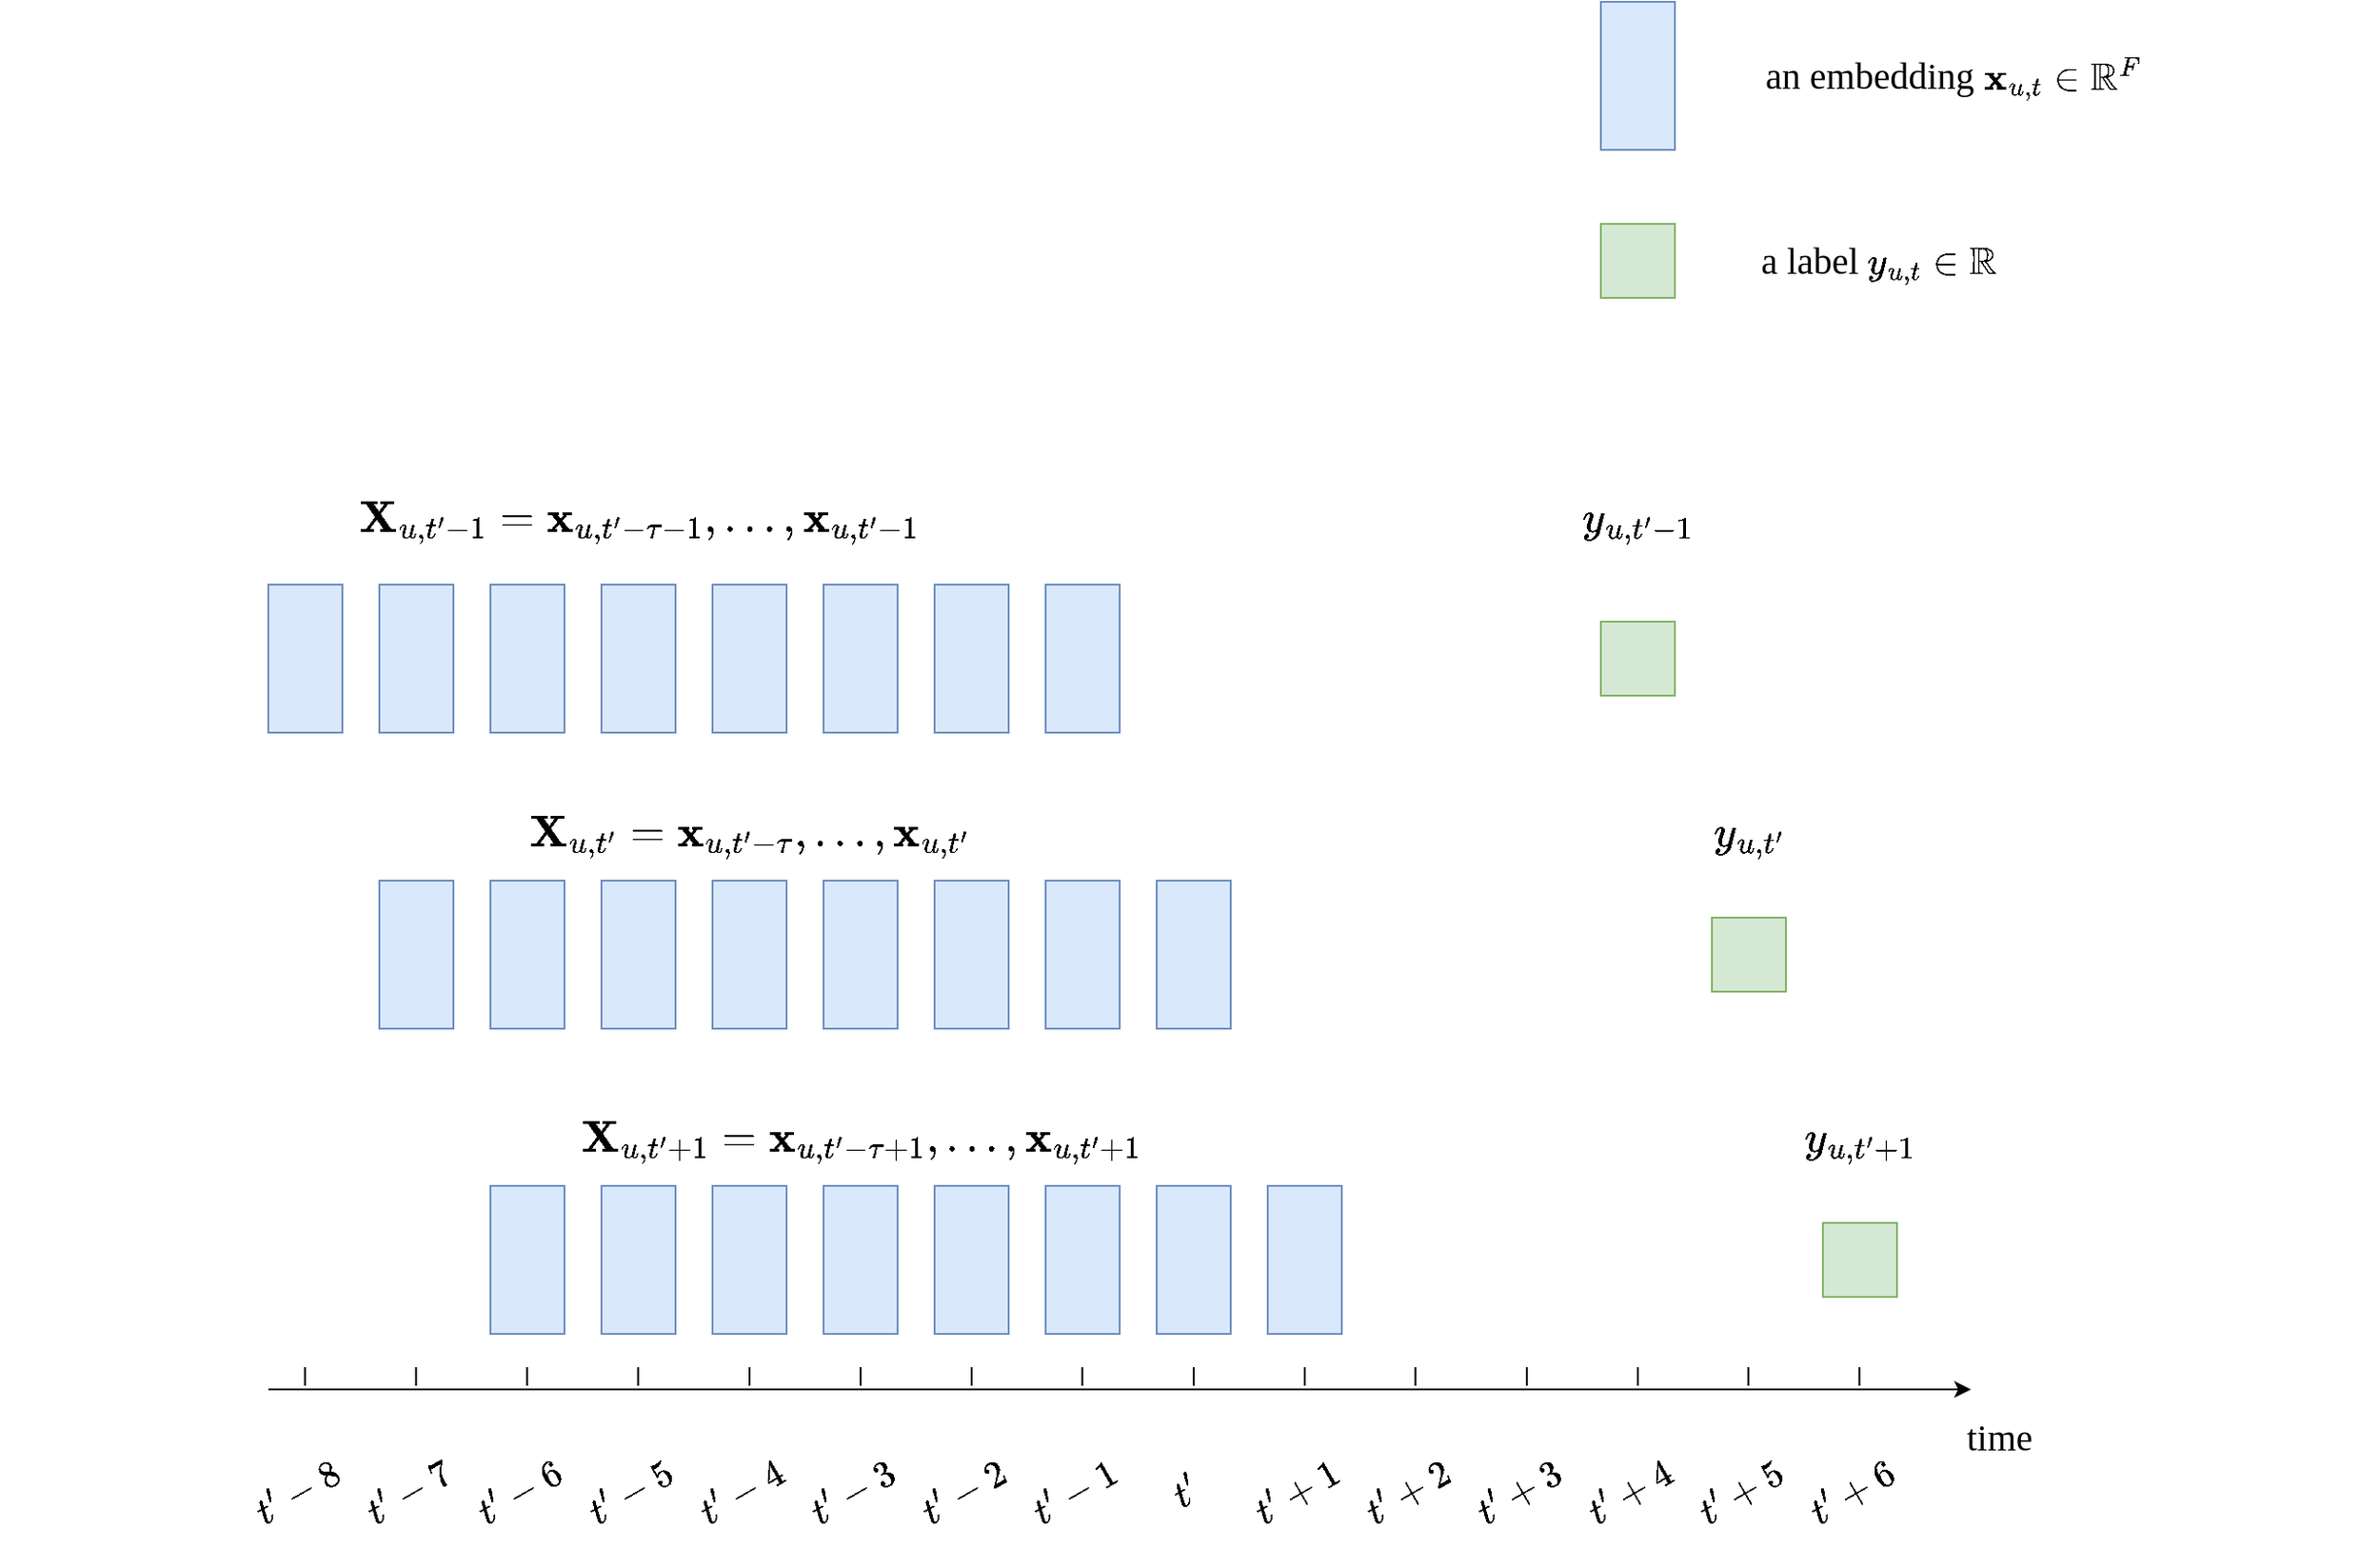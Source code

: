 <mxfile version="24.2.5" type="github">
  <diagram name="第 1 页" id="iBYXEOpFaW9ppv63QH4R">
    <mxGraphModel dx="4276" dy="2672" grid="1" gridSize="10" guides="1" tooltips="1" connect="1" arrows="1" fold="1" page="1" pageScale="1" pageWidth="980" pageHeight="1390" math="1" shadow="0">
      <root>
        <mxCell id="0" />
        <mxCell id="1" parent="0" />
        <mxCell id="Qjhme60CZn5szrycuIal-2" value="" style="rounded=0;whiteSpace=wrap;html=1;fillColor=#d5e8d4;strokeColor=#82b366;fontSize=20;" vertex="1" parent="1">
          <mxGeometry x="-40" y="-420" width="40" height="40" as="geometry" />
        </mxCell>
        <mxCell id="Qjhme60CZn5szrycuIal-3" value="" style="endArrow=classic;html=1;rounded=0;fontSize=20;" edge="1" parent="1">
          <mxGeometry width="50" height="50" relative="1" as="geometry">
            <mxPoint x="-880" y="-330" as="sourcePoint" />
            <mxPoint x="40" y="-330" as="targetPoint" />
          </mxGeometry>
        </mxCell>
        <mxCell id="Qjhme60CZn5szrycuIal-4" value="&lt;font style=&quot;font-size: 20px;&quot; face=&quot;Times New Roman&quot;&gt;time&lt;/font&gt;" style="text;html=1;align=center;verticalAlign=middle;resizable=0;points=[];autosize=1;strokeColor=none;fillColor=none;fontSize=20;" vertex="1" parent="1">
          <mxGeometry x="25" y="-325" width="60" height="40" as="geometry" />
        </mxCell>
        <mxCell id="Qjhme60CZn5szrycuIal-5" value="&lt;span style=&quot;font-family: &amp;quot;Times New Roman&amp;quot;; background-color: initial; font-size: 20px;&quot;&gt;$$t&#39;-8$$&lt;/span&gt;" style="text;html=1;align=center;verticalAlign=middle;resizable=0;points=[];autosize=1;strokeColor=none;fillColor=none;fontSize=20;rotation=330;" vertex="1" parent="1">
          <mxGeometry x="-910" y="-295" width="90" height="40" as="geometry" />
        </mxCell>
        <mxCell id="Qjhme60CZn5szrycuIal-7" value="" style="endArrow=none;html=1;rounded=0;exitX=0;exitY=0;exitDx=0;exitDy=0;fontSize=16;" edge="1" parent="1">
          <mxGeometry width="50" height="50" relative="1" as="geometry">
            <mxPoint x="-560" y="-332" as="sourcePoint" />
            <mxPoint x="-560" y="-342" as="targetPoint" />
          </mxGeometry>
        </mxCell>
        <mxCell id="Qjhme60CZn5szrycuIal-9" value="" style="rounded=0;whiteSpace=wrap;html=1;fillColor=#dae8fc;strokeColor=#6c8ebf;fontSize=20;" vertex="1" parent="1">
          <mxGeometry x="-460" y="-440" width="40" height="80" as="geometry" />
        </mxCell>
        <mxCell id="Qjhme60CZn5szrycuIal-11" value="" style="rounded=0;whiteSpace=wrap;html=1;fillColor=#dae8fc;strokeColor=#6c8ebf;fontSize=20;" vertex="1" parent="1">
          <mxGeometry x="-400" y="-440" width="40" height="80" as="geometry" />
        </mxCell>
        <mxCell id="Qjhme60CZn5szrycuIal-12" value="" style="endArrow=none;html=1;rounded=0;exitX=0;exitY=0;exitDx=0;exitDy=0;fontSize=16;" edge="1" parent="1">
          <mxGeometry width="50" height="50" relative="1" as="geometry">
            <mxPoint x="-500" y="-332" as="sourcePoint" />
            <mxPoint x="-500" y="-342" as="targetPoint" />
          </mxGeometry>
        </mxCell>
        <mxCell id="Qjhme60CZn5szrycuIal-13" value="" style="rounded=0;whiteSpace=wrap;html=1;fillColor=#dae8fc;strokeColor=#6c8ebf;fontSize=20;" vertex="1" parent="1">
          <mxGeometry x="-520" y="-440" width="40" height="80" as="geometry" />
        </mxCell>
        <mxCell id="Qjhme60CZn5szrycuIal-14" value="" style="rounded=0;whiteSpace=wrap;html=1;fillColor=#dae8fc;strokeColor=#6c8ebf;fontSize=20;" vertex="1" parent="1">
          <mxGeometry x="-580" y="-440" width="40" height="80" as="geometry" />
        </mxCell>
        <mxCell id="Qjhme60CZn5szrycuIal-15" value="" style="rounded=0;whiteSpace=wrap;html=1;fillColor=#dae8fc;strokeColor=#6c8ebf;fontSize=20;" vertex="1" parent="1">
          <mxGeometry x="-640" y="-440" width="40" height="80" as="geometry" />
        </mxCell>
        <mxCell id="Qjhme60CZn5szrycuIal-16" value="" style="rounded=0;whiteSpace=wrap;html=1;fillColor=#dae8fc;strokeColor=#6c8ebf;fontSize=20;" vertex="1" parent="1">
          <mxGeometry x="-700" y="-440" width="40" height="80" as="geometry" />
        </mxCell>
        <mxCell id="Qjhme60CZn5szrycuIal-17" value="" style="rounded=0;whiteSpace=wrap;html=1;fillColor=#dae8fc;strokeColor=#6c8ebf;fontSize=20;" vertex="1" parent="1">
          <mxGeometry x="-760" y="-440" width="40" height="80" as="geometry" />
        </mxCell>
        <mxCell id="Qjhme60CZn5szrycuIal-18" value="" style="rounded=0;whiteSpace=wrap;html=1;fillColor=#dae8fc;strokeColor=#6c8ebf;fontSize=20;" vertex="1" parent="1">
          <mxGeometry x="-340" y="-440" width="40" height="80" as="geometry" />
        </mxCell>
        <mxCell id="Qjhme60CZn5szrycuIal-19" value="" style="endArrow=none;html=1;rounded=0;exitX=0;exitY=0;exitDx=0;exitDy=0;fontSize=16;" edge="1" parent="1">
          <mxGeometry width="50" height="50" relative="1" as="geometry">
            <mxPoint x="-620" y="-332" as="sourcePoint" />
            <mxPoint x="-620" y="-342" as="targetPoint" />
          </mxGeometry>
        </mxCell>
        <mxCell id="Qjhme60CZn5szrycuIal-20" value="" style="endArrow=none;html=1;rounded=0;exitX=0;exitY=0;exitDx=0;exitDy=0;fontSize=16;" edge="1" parent="1">
          <mxGeometry width="50" height="50" relative="1" as="geometry">
            <mxPoint x="-680.2" y="-332" as="sourcePoint" />
            <mxPoint x="-680.2" y="-342" as="targetPoint" />
          </mxGeometry>
        </mxCell>
        <mxCell id="Qjhme60CZn5szrycuIal-21" value="" style="endArrow=none;html=1;rounded=0;exitX=0;exitY=0;exitDx=0;exitDy=0;fontSize=16;" edge="1" parent="1">
          <mxGeometry width="50" height="50" relative="1" as="geometry">
            <mxPoint x="-740.2" y="-332" as="sourcePoint" />
            <mxPoint x="-740.2" y="-342" as="targetPoint" />
          </mxGeometry>
        </mxCell>
        <mxCell id="Qjhme60CZn5szrycuIal-22" value="" style="endArrow=none;html=1;rounded=0;exitX=0;exitY=0;exitDx=0;exitDy=0;fontSize=16;" edge="1" parent="1">
          <mxGeometry width="50" height="50" relative="1" as="geometry">
            <mxPoint x="-800.2" y="-332" as="sourcePoint" />
            <mxPoint x="-800.2" y="-342" as="targetPoint" />
          </mxGeometry>
        </mxCell>
        <mxCell id="Qjhme60CZn5szrycuIal-23" value="" style="endArrow=none;html=1;rounded=0;exitX=0;exitY=0;exitDx=0;exitDy=0;fontSize=16;" edge="1" parent="1">
          <mxGeometry width="50" height="50" relative="1" as="geometry">
            <mxPoint x="-860.2" y="-332" as="sourcePoint" />
            <mxPoint x="-860.2" y="-342" as="targetPoint" />
          </mxGeometry>
        </mxCell>
        <mxCell id="Qjhme60CZn5szrycuIal-24" value="" style="endArrow=none;html=1;rounded=0;exitX=0;exitY=0;exitDx=0;exitDy=0;fontSize=16;" edge="1" parent="1">
          <mxGeometry width="50" height="50" relative="1" as="geometry">
            <mxPoint x="-440.2" y="-332" as="sourcePoint" />
            <mxPoint x="-440.2" y="-342" as="targetPoint" />
          </mxGeometry>
        </mxCell>
        <mxCell id="Qjhme60CZn5szrycuIal-25" value="" style="endArrow=none;html=1;rounded=0;exitX=0;exitY=0;exitDx=0;exitDy=0;fontSize=16;" edge="1" parent="1">
          <mxGeometry width="50" height="50" relative="1" as="geometry">
            <mxPoint x="-380" y="-332" as="sourcePoint" />
            <mxPoint x="-380" y="-342" as="targetPoint" />
          </mxGeometry>
        </mxCell>
        <mxCell id="Qjhme60CZn5szrycuIal-26" value="" style="endArrow=none;html=1;rounded=0;exitX=0;exitY=0;exitDx=0;exitDy=0;fontSize=16;" edge="1" parent="1">
          <mxGeometry width="50" height="50" relative="1" as="geometry">
            <mxPoint x="-320" y="-332" as="sourcePoint" />
            <mxPoint x="-320" y="-342" as="targetPoint" />
          </mxGeometry>
        </mxCell>
        <mxCell id="Qjhme60CZn5szrycuIal-27" value="" style="endArrow=none;html=1;rounded=0;exitX=0;exitY=0;exitDx=0;exitDy=0;fontSize=16;" edge="1" parent="1">
          <mxGeometry width="50" height="50" relative="1" as="geometry">
            <mxPoint x="-260.2" y="-332" as="sourcePoint" />
            <mxPoint x="-260.2" y="-342" as="targetPoint" />
          </mxGeometry>
        </mxCell>
        <mxCell id="Qjhme60CZn5szrycuIal-29" value="" style="endArrow=none;html=1;rounded=0;exitX=0;exitY=0;exitDx=0;exitDy=0;fontSize=16;" edge="1" parent="1">
          <mxGeometry width="50" height="50" relative="1" as="geometry">
            <mxPoint x="-200" y="-332" as="sourcePoint" />
            <mxPoint x="-200" y="-342" as="targetPoint" />
          </mxGeometry>
        </mxCell>
        <mxCell id="Qjhme60CZn5szrycuIal-30" value="" style="endArrow=none;html=1;rounded=0;exitX=0;exitY=0;exitDx=0;exitDy=0;fontSize=16;" edge="1" parent="1">
          <mxGeometry width="50" height="50" relative="1" as="geometry">
            <mxPoint x="-140" y="-332" as="sourcePoint" />
            <mxPoint x="-140" y="-342" as="targetPoint" />
          </mxGeometry>
        </mxCell>
        <mxCell id="Qjhme60CZn5szrycuIal-31" value="" style="rounded=0;whiteSpace=wrap;html=1;fillColor=#d5e8d4;strokeColor=#82b366;fontSize=20;" vertex="1" parent="1">
          <mxGeometry x="-160" y="-745" width="40" height="40" as="geometry" />
        </mxCell>
        <mxCell id="Qjhme60CZn5szrycuIal-32" value="" style="rounded=0;whiteSpace=wrap;html=1;fillColor=#dae8fc;strokeColor=#6c8ebf;fontSize=20;" vertex="1" parent="1">
          <mxGeometry x="-580" y="-765" width="40" height="80" as="geometry" />
        </mxCell>
        <mxCell id="Qjhme60CZn5szrycuIal-33" value="" style="rounded=0;whiteSpace=wrap;html=1;fillColor=#dae8fc;strokeColor=#6c8ebf;fontSize=20;" vertex="1" parent="1">
          <mxGeometry x="-520" y="-765" width="40" height="80" as="geometry" />
        </mxCell>
        <mxCell id="Qjhme60CZn5szrycuIal-34" value="" style="rounded=0;whiteSpace=wrap;html=1;fillColor=#dae8fc;strokeColor=#6c8ebf;fontSize=20;" vertex="1" parent="1">
          <mxGeometry x="-640" y="-765" width="40" height="80" as="geometry" />
        </mxCell>
        <mxCell id="Qjhme60CZn5szrycuIal-35" value="" style="rounded=0;whiteSpace=wrap;html=1;fillColor=#dae8fc;strokeColor=#6c8ebf;fontSize=20;" vertex="1" parent="1">
          <mxGeometry x="-700" y="-765" width="40" height="80" as="geometry" />
        </mxCell>
        <mxCell id="Qjhme60CZn5szrycuIal-36" value="" style="rounded=0;whiteSpace=wrap;html=1;fillColor=#dae8fc;strokeColor=#6c8ebf;fontSize=20;" vertex="1" parent="1">
          <mxGeometry x="-760" y="-765" width="40" height="80" as="geometry" />
        </mxCell>
        <mxCell id="Qjhme60CZn5szrycuIal-37" value="" style="rounded=0;whiteSpace=wrap;html=1;fillColor=#dae8fc;strokeColor=#6c8ebf;fontSize=20;" vertex="1" parent="1">
          <mxGeometry x="-820" y="-765" width="40" height="80" as="geometry" />
        </mxCell>
        <mxCell id="Qjhme60CZn5szrycuIal-38" value="" style="rounded=0;whiteSpace=wrap;html=1;fillColor=#dae8fc;strokeColor=#6c8ebf;fontSize=20;" vertex="1" parent="1">
          <mxGeometry x="-880" y="-765" width="40" height="80" as="geometry" />
        </mxCell>
        <mxCell id="Qjhme60CZn5szrycuIal-39" value="" style="rounded=0;whiteSpace=wrap;html=1;fillColor=#dae8fc;strokeColor=#6c8ebf;fontSize=20;" vertex="1" parent="1">
          <mxGeometry x="-460" y="-765" width="40" height="80" as="geometry" />
        </mxCell>
        <mxCell id="Qjhme60CZn5szrycuIal-40" value="" style="rounded=0;whiteSpace=wrap;html=1;fillColor=#d5e8d4;strokeColor=#82b366;fontSize=20;" vertex="1" parent="1">
          <mxGeometry x="-100" y="-585" width="40" height="40" as="geometry" />
        </mxCell>
        <mxCell id="Qjhme60CZn5szrycuIal-41" value="" style="rounded=0;whiteSpace=wrap;html=1;fillColor=#dae8fc;strokeColor=#6c8ebf;fontSize=20;" vertex="1" parent="1">
          <mxGeometry x="-520" y="-605" width="40" height="80" as="geometry" />
        </mxCell>
        <mxCell id="Qjhme60CZn5szrycuIal-42" value="" style="rounded=0;whiteSpace=wrap;html=1;fillColor=#dae8fc;strokeColor=#6c8ebf;fontSize=20;" vertex="1" parent="1">
          <mxGeometry x="-460" y="-605" width="40" height="80" as="geometry" />
        </mxCell>
        <mxCell id="Qjhme60CZn5szrycuIal-43" value="" style="rounded=0;whiteSpace=wrap;html=1;fillColor=#dae8fc;strokeColor=#6c8ebf;fontSize=20;" vertex="1" parent="1">
          <mxGeometry x="-580" y="-605" width="40" height="80" as="geometry" />
        </mxCell>
        <mxCell id="Qjhme60CZn5szrycuIal-44" value="" style="rounded=0;whiteSpace=wrap;html=1;fillColor=#dae8fc;strokeColor=#6c8ebf;fontSize=20;" vertex="1" parent="1">
          <mxGeometry x="-640" y="-605" width="40" height="80" as="geometry" />
        </mxCell>
        <mxCell id="Qjhme60CZn5szrycuIal-45" value="" style="rounded=0;whiteSpace=wrap;html=1;fillColor=#dae8fc;strokeColor=#6c8ebf;fontSize=20;" vertex="1" parent="1">
          <mxGeometry x="-700" y="-605" width="40" height="80" as="geometry" />
        </mxCell>
        <mxCell id="Qjhme60CZn5szrycuIal-46" value="" style="rounded=0;whiteSpace=wrap;html=1;fillColor=#dae8fc;strokeColor=#6c8ebf;fontSize=20;" vertex="1" parent="1">
          <mxGeometry x="-760" y="-605" width="40" height="80" as="geometry" />
        </mxCell>
        <mxCell id="Qjhme60CZn5szrycuIal-47" value="" style="rounded=0;whiteSpace=wrap;html=1;fillColor=#dae8fc;strokeColor=#6c8ebf;fontSize=20;" vertex="1" parent="1">
          <mxGeometry x="-820" y="-605" width="40" height="80" as="geometry" />
        </mxCell>
        <mxCell id="Qjhme60CZn5szrycuIal-48" value="" style="rounded=0;whiteSpace=wrap;html=1;fillColor=#dae8fc;strokeColor=#6c8ebf;fontSize=20;" vertex="1" parent="1">
          <mxGeometry x="-400" y="-605" width="40" height="80" as="geometry" />
        </mxCell>
        <mxCell id="Qjhme60CZn5szrycuIal-50" value="&lt;span style=&quot;font-family: &amp;quot;Times New Roman&amp;quot;; background-color: initial; font-size: 20px;&quot;&gt;$$t&#39;-7$$&lt;/span&gt;" style="text;html=1;align=center;verticalAlign=middle;resizable=0;points=[];autosize=1;strokeColor=none;fillColor=none;fontSize=20;rotation=330;" vertex="1" parent="1">
          <mxGeometry x="-850" y="-295" width="90" height="40" as="geometry" />
        </mxCell>
        <mxCell id="Qjhme60CZn5szrycuIal-51" value="&lt;span style=&quot;font-family: &amp;quot;Times New Roman&amp;quot;; background-color: initial; font-size: 20px;&quot;&gt;$$t&#39;-6$$&lt;/span&gt;" style="text;html=1;align=center;verticalAlign=middle;resizable=0;points=[];autosize=1;strokeColor=none;fillColor=none;fontSize=20;rotation=330;" vertex="1" parent="1">
          <mxGeometry x="-790" y="-295" width="90" height="40" as="geometry" />
        </mxCell>
        <mxCell id="Qjhme60CZn5szrycuIal-64" value="&lt;span style=&quot;font-family: &amp;quot;Times New Roman&amp;quot;; background-color: initial; font-size: 20px;&quot;&gt;$$t&#39;-5$$&lt;/span&gt;" style="text;html=1;align=center;verticalAlign=middle;resizable=0;points=[];autosize=1;strokeColor=none;fillColor=none;fontSize=20;rotation=330;" vertex="1" parent="1">
          <mxGeometry x="-730" y="-295" width="90" height="40" as="geometry" />
        </mxCell>
        <mxCell id="Qjhme60CZn5szrycuIal-65" value="&lt;span style=&quot;font-family: &amp;quot;Times New Roman&amp;quot;; background-color: initial; font-size: 20px;&quot;&gt;$$t&#39;-4$$&lt;/span&gt;" style="text;html=1;align=center;verticalAlign=middle;resizable=0;points=[];autosize=1;strokeColor=none;fillColor=none;fontSize=20;rotation=330;" vertex="1" parent="1">
          <mxGeometry x="-670" y="-295" width="90" height="40" as="geometry" />
        </mxCell>
        <mxCell id="Qjhme60CZn5szrycuIal-66" value="&lt;span style=&quot;font-family: &amp;quot;Times New Roman&amp;quot;; background-color: initial; font-size: 20px;&quot;&gt;$$t&#39;-3$$&lt;/span&gt;" style="text;html=1;align=center;verticalAlign=middle;resizable=0;points=[];autosize=1;strokeColor=none;fillColor=none;fontSize=20;rotation=330;" vertex="1" parent="1">
          <mxGeometry x="-610" y="-295" width="90" height="40" as="geometry" />
        </mxCell>
        <mxCell id="Qjhme60CZn5szrycuIal-67" value="&lt;span style=&quot;font-family: &amp;quot;Times New Roman&amp;quot;; background-color: initial; font-size: 20px;&quot;&gt;$$t&#39;-2$$&lt;/span&gt;" style="text;html=1;align=center;verticalAlign=middle;resizable=0;points=[];autosize=1;strokeColor=none;fillColor=none;fontSize=20;rotation=330;" vertex="1" parent="1">
          <mxGeometry x="-550" y="-295" width="90" height="40" as="geometry" />
        </mxCell>
        <mxCell id="Qjhme60CZn5szrycuIal-71" value="&lt;span style=&quot;font-family: &amp;quot;Times New Roman&amp;quot;; background-color: initial; font-size: 20px;&quot;&gt;$$t&#39;-1$$&lt;/span&gt;" style="text;html=1;align=center;verticalAlign=middle;resizable=0;points=[];autosize=1;strokeColor=none;fillColor=none;fontSize=20;rotation=330;" vertex="1" parent="1">
          <mxGeometry x="-490" y="-295" width="90" height="40" as="geometry" />
        </mxCell>
        <mxCell id="Qjhme60CZn5szrycuIal-81" value="&lt;font style=&quot;font-size: 20px;&quot; face=&quot;Times New Roman&quot;&gt;$$t&#39;$$&lt;/font&gt;" style="text;html=1;align=center;verticalAlign=middle;resizable=0;points=[];autosize=1;strokeColor=none;fillColor=none;fontSize=20;rotation=330;" vertex="1" parent="1">
          <mxGeometry x="-420" y="-295" width="70" height="40" as="geometry" />
        </mxCell>
        <mxCell id="Qjhme60CZn5szrycuIal-82" value="&lt;span style=&quot;font-family: &amp;quot;Times New Roman&amp;quot;; background-color: initial; font-size: 20px;&quot;&gt;$$t&#39;+1$$&lt;/span&gt;" style="text;html=1;align=center;verticalAlign=middle;resizable=0;points=[];autosize=1;strokeColor=none;fillColor=none;fontSize=20;rotation=330;" vertex="1" parent="1">
          <mxGeometry x="-370" y="-295" width="90" height="40" as="geometry" />
        </mxCell>
        <mxCell id="Qjhme60CZn5szrycuIal-83" value="&lt;span style=&quot;font-family: &amp;quot;Times New Roman&amp;quot;; background-color: initial; font-size: 20px;&quot;&gt;$$t&#39;+2$$&lt;/span&gt;" style="text;html=1;align=center;verticalAlign=middle;resizable=0;points=[];autosize=1;strokeColor=none;fillColor=none;fontSize=20;rotation=330;" vertex="1" parent="1">
          <mxGeometry x="-310" y="-295" width="90" height="40" as="geometry" />
        </mxCell>
        <mxCell id="Qjhme60CZn5szrycuIal-84" value="&lt;span style=&quot;font-family: &amp;quot;Times New Roman&amp;quot;; background-color: initial; font-size: 20px;&quot;&gt;$$t&#39;+3$$&lt;/span&gt;" style="text;html=1;align=center;verticalAlign=middle;resizable=0;points=[];autosize=1;strokeColor=none;fillColor=none;fontSize=20;rotation=330;" vertex="1" parent="1">
          <mxGeometry x="-250" y="-295" width="90" height="40" as="geometry" />
        </mxCell>
        <mxCell id="Qjhme60CZn5szrycuIal-85" value="&lt;span style=&quot;font-family: &amp;quot;Times New Roman&amp;quot;; background-color: initial; font-size: 20px;&quot;&gt;$$t&#39;+4$$&lt;/span&gt;" style="text;html=1;align=center;verticalAlign=middle;resizable=0;points=[];autosize=1;strokeColor=none;fillColor=none;fontSize=20;rotation=330;" vertex="1" parent="1">
          <mxGeometry x="-190" y="-295" width="90" height="40" as="geometry" />
        </mxCell>
        <mxCell id="Qjhme60CZn5szrycuIal-86" value="&lt;span style=&quot;font-family: &amp;quot;Times New Roman&amp;quot;; background-color: initial; font-size: 20px;&quot;&gt;$$t&#39;+5$$&lt;/span&gt;" style="text;html=1;align=center;verticalAlign=middle;resizable=0;points=[];autosize=1;strokeColor=none;fillColor=none;fontSize=20;rotation=330;" vertex="1" parent="1">
          <mxGeometry x="-130" y="-295" width="90" height="40" as="geometry" />
        </mxCell>
        <mxCell id="Qjhme60CZn5szrycuIal-87" value="&lt;span style=&quot;font-family: &amp;quot;Times New Roman&amp;quot;; background-color: initial; font-size: 20px;&quot;&gt;$$t&#39;+6$$&lt;/span&gt;" style="text;html=1;align=center;verticalAlign=middle;resizable=0;points=[];autosize=1;strokeColor=none;fillColor=none;fontSize=20;rotation=330;" vertex="1" parent="1">
          <mxGeometry x="-70" y="-295" width="90" height="40" as="geometry" />
        </mxCell>
        <mxCell id="Qjhme60CZn5szrycuIal-90" value="" style="endArrow=none;html=1;rounded=0;exitX=0;exitY=0;exitDx=0;exitDy=0;fontSize=16;" edge="1" parent="1">
          <mxGeometry width="50" height="50" relative="1" as="geometry">
            <mxPoint x="-80.29" y="-332" as="sourcePoint" />
            <mxPoint x="-80.29" y="-342" as="targetPoint" />
          </mxGeometry>
        </mxCell>
        <mxCell id="Qjhme60CZn5szrycuIal-91" value="" style="endArrow=none;html=1;rounded=0;exitX=0;exitY=0;exitDx=0;exitDy=0;fontSize=16;" edge="1" parent="1">
          <mxGeometry width="50" height="50" relative="1" as="geometry">
            <mxPoint x="-20.29" y="-332" as="sourcePoint" />
            <mxPoint x="-20.29" y="-342" as="targetPoint" />
          </mxGeometry>
        </mxCell>
        <mxCell id="Qjhme60CZn5szrycuIal-93" value="&lt;span style=&quot;font-size: 20px; text-wrap: wrap;&quot;&gt;$$\mathbf{X}_{u, t&#39;-1} = \mathbf{x}_{u, t&#39;-\tau-1}, \dots, \mathbf{x}_{u, t&#39;-1}$$&lt;/span&gt;" style="text;html=1;align=center;verticalAlign=middle;resizable=0;points=[];autosize=1;strokeColor=none;fillColor=none;fontSize=20;" vertex="1" parent="1">
          <mxGeometry x="-1025" y="-820" width="690" height="40" as="geometry" />
        </mxCell>
        <mxCell id="Qjhme60CZn5szrycuIal-94" value="&lt;span style=&quot;text-wrap: wrap; font-size: 20px;&quot;&gt;&lt;font style=&quot;font-size: 20px;&quot;&gt;$$y_{u, t&#39;-1}$$&lt;/font&gt;&lt;/span&gt;" style="text;html=1;align=center;verticalAlign=middle;resizable=0;points=[];autosize=1;strokeColor=none;fillColor=none;fontSize=20;" vertex="1" parent="1">
          <mxGeometry x="-215" y="-820" width="150" height="40" as="geometry" />
        </mxCell>
        <mxCell id="Qjhme60CZn5szrycuIal-97" value="&lt;span style=&quot;text-wrap: wrap; font-size: 20px;&quot;&gt;&lt;font style=&quot;font-size: 20px;&quot;&gt;$$y_{u, t&#39;}$$&lt;/font&gt;&lt;/span&gt;" style="text;html=1;align=center;verticalAlign=middle;resizable=0;points=[];autosize=1;strokeColor=none;fillColor=none;fontSize=20;" vertex="1" parent="1">
          <mxGeometry x="-145" y="-650" width="130" height="40" as="geometry" />
        </mxCell>
        <mxCell id="Qjhme60CZn5szrycuIal-98" value="&lt;span style=&quot;text-wrap: wrap; font-size: 20px;&quot;&gt;&lt;font style=&quot;font-size: 20px;&quot;&gt;$$y_{u, t&#39;+1}$$&lt;/font&gt;&lt;/span&gt;" style="text;html=1;align=center;verticalAlign=middle;resizable=0;points=[];autosize=1;strokeColor=none;fillColor=none;fontSize=20;" vertex="1" parent="1">
          <mxGeometry x="-100" y="-485" width="160" height="40" as="geometry" />
        </mxCell>
        <mxCell id="Qjhme60CZn5szrycuIal-99" value="" style="rounded=0;whiteSpace=wrap;html=1;fillColor=#dae8fc;strokeColor=#6c8ebf;fontSize=20;" vertex="1" parent="1">
          <mxGeometry x="-160" y="-1080" width="40" height="80" as="geometry" />
        </mxCell>
        <mxCell id="Qjhme60CZn5szrycuIal-100" value="&lt;font style=&quot;font-size: 20px;&quot;&gt;an embedding \( \mathbf{x}_{u,t} \in \mathbb{R}^F\)&lt;/font&gt;" style="text;html=1;align=center;verticalAlign=middle;resizable=0;points=[];autosize=1;strokeColor=none;fillColor=none;fontFamily=Times New Roman;fontSize=20;" vertex="1" parent="1">
          <mxGeometry x="-200" y="-1060" width="460" height="40" as="geometry" />
        </mxCell>
        <mxCell id="Qjhme60CZn5szrycuIal-102" value="" style="rounded=0;whiteSpace=wrap;html=1;fillColor=#d5e8d4;strokeColor=#82b366;fontSize=20;" vertex="1" parent="1">
          <mxGeometry x="-160" y="-960" width="40" height="40" as="geometry" />
        </mxCell>
        <mxCell id="Qjhme60CZn5szrycuIal-103" value="&lt;font style=&quot;font-size: 20px;&quot;&gt;a label \( y_{u,t} \in \mathbb{R}\)&lt;/font&gt;" style="text;html=1;align=center;verticalAlign=middle;resizable=0;points=[];autosize=1;strokeColor=none;fillColor=none;fontFamily=Times New Roman;fontSize=20;" vertex="1" parent="1">
          <mxGeometry x="-160" y="-960" width="300" height="40" as="geometry" />
        </mxCell>
        <mxCell id="Qjhme60CZn5szrycuIal-104" value="&lt;span style=&quot;font-size: 20px; text-wrap: wrap;&quot;&gt;$$\mathbf{X}_{u, t&#39;} = \mathbf{x}_{u, t&#39;-\tau}, \dots, \mathbf{x}_{u, t&#39;}$$&lt;/span&gt;" style="text;html=1;align=center;verticalAlign=middle;resizable=0;points=[];autosize=1;strokeColor=none;fillColor=none;fontSize=20;" vertex="1" parent="1">
          <mxGeometry x="-940" y="-650" width="640" height="40" as="geometry" />
        </mxCell>
        <mxCell id="Qjhme60CZn5szrycuIal-106" value="&lt;span style=&quot;font-size: 20px; text-wrap: wrap;&quot;&gt;$$\mathbf{X}_{u, t&#39;+1} = \mathbf{x}_{u, t&#39;-\tau+1}, \dots, \mathbf{x}_{u, t&#39;+1}$$&lt;/span&gt;" style="text;html=1;align=center;verticalAlign=middle;resizable=0;points=[];autosize=1;strokeColor=none;fillColor=none;fontSize=20;" vertex="1" parent="1">
          <mxGeometry x="-915" y="-485" width="710" height="40" as="geometry" />
        </mxCell>
      </root>
    </mxGraphModel>
  </diagram>
</mxfile>
